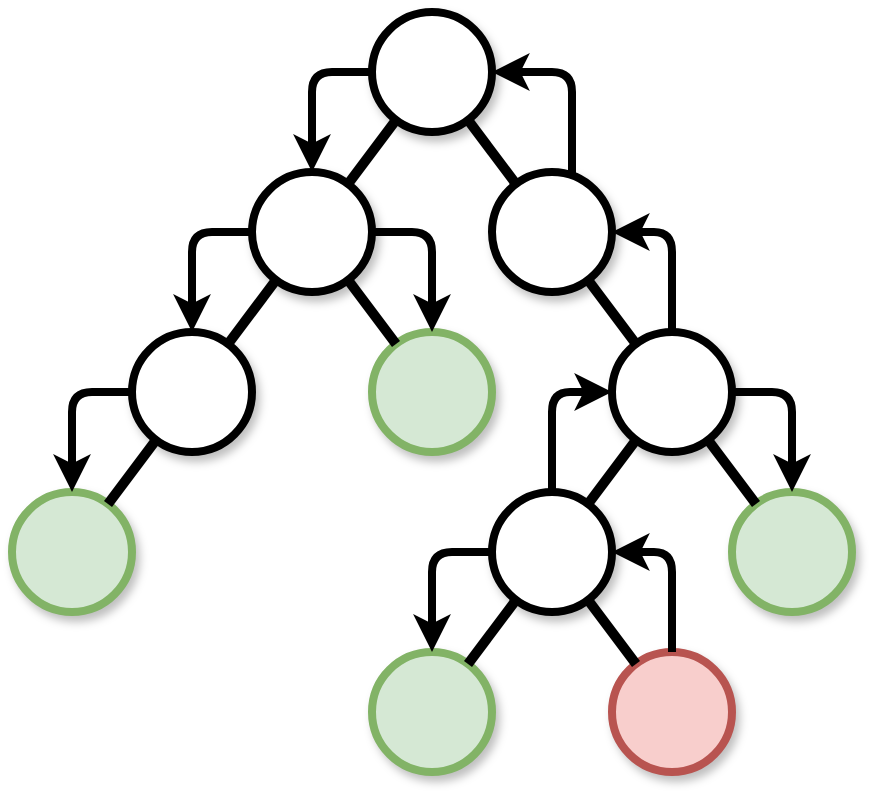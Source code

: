 <mxfile version="10.6.3" type="device"><diagram name="Page-1" id="42789a77-a242-8287-6e28-9cd8cfd52e62"><mxGraphModel dx="1394" dy="727" grid="1" gridSize="10" guides="1" tooltips="1" connect="1" arrows="1" fold="1" page="1" pageScale="1" pageWidth="1100" pageHeight="850" background="#ffffff" math="0" shadow="0"><root><mxCell id="0"/><mxCell id="1" parent="0"/><mxCell id="1ea317790d2ca983-1" value="" style="ellipse;whiteSpace=wrap;html=1;rounded=0;shadow=1;comic=0;labelBackgroundColor=none;strokeColor=#000000;strokeWidth=4;fillColor=#FFFFFF;fontFamily=Verdana;fontSize=12;fontColor=#000000;align=center;" parent="1" vertex="1"><mxGeometry x="480" y="120" width="60" height="60" as="geometry"/></mxCell><mxCell id="47mYW7NFuvpCAbBnmObI-4" value="" style="ellipse;whiteSpace=wrap;html=1;rounded=0;shadow=1;comic=0;labelBackgroundColor=none;strokeColor=#000000;strokeWidth=4;fillColor=#FFFFFF;fontFamily=Verdana;fontSize=12;fontColor=#000000;align=center;" parent="1" vertex="1"><mxGeometry x="420" y="200" width="60" height="60" as="geometry"/></mxCell><mxCell id="47mYW7NFuvpCAbBnmObI-5" value="" style="ellipse;whiteSpace=wrap;html=1;rounded=0;shadow=1;comic=0;labelBackgroundColor=none;strokeColor=#000000;strokeWidth=4;fillColor=#FFFFFF;fontFamily=Verdana;fontSize=12;fontColor=#000000;align=center;" parent="1" vertex="1"><mxGeometry x="540" y="200" width="60" height="60" as="geometry"/></mxCell><mxCell id="47mYW7NFuvpCAbBnmObI-6" value="" style="ellipse;whiteSpace=wrap;html=1;rounded=0;shadow=1;comic=0;labelBackgroundColor=none;strokeColor=#000000;strokeWidth=4;fillColor=#FFFFFF;fontFamily=Verdana;fontSize=12;fontColor=#000000;align=center;" parent="1" vertex="1"><mxGeometry x="600" y="280" width="60" height="60" as="geometry"/></mxCell><mxCell id="47mYW7NFuvpCAbBnmObI-7" value="" style="ellipse;whiteSpace=wrap;html=1;rounded=0;shadow=1;comic=0;labelBackgroundColor=none;strokeColor=#82b366;strokeWidth=4;fillColor=#d5e8d4;fontFamily=Verdana;fontSize=12;align=center;" parent="1" vertex="1"><mxGeometry x="480" y="280" width="60" height="60" as="geometry"/></mxCell><mxCell id="47mYW7NFuvpCAbBnmObI-8" value="" style="ellipse;whiteSpace=wrap;html=1;rounded=0;shadow=1;comic=0;labelBackgroundColor=none;strokeColor=#000000;strokeWidth=4;fillColor=#FFFFFF;fontFamily=Verdana;fontSize=12;fontColor=#000000;align=center;" parent="1" vertex="1"><mxGeometry x="360" y="280" width="60" height="60" as="geometry"/></mxCell><mxCell id="47mYW7NFuvpCAbBnmObI-9" value="" style="ellipse;whiteSpace=wrap;html=1;rounded=0;shadow=1;comic=0;labelBackgroundColor=none;strokeColor=#82b366;strokeWidth=4;fillColor=#d5e8d4;fontFamily=Verdana;fontSize=12;align=center;" parent="1" vertex="1"><mxGeometry x="660" y="360" width="60" height="60" as="geometry"/></mxCell><mxCell id="47mYW7NFuvpCAbBnmObI-10" value="" style="ellipse;whiteSpace=wrap;html=1;rounded=0;shadow=1;comic=0;labelBackgroundColor=none;strokeColor=#000000;strokeWidth=4;fillColor=#FFFFFF;fontFamily=Verdana;fontSize=12;fontColor=#000000;align=center;" parent="1" vertex="1"><mxGeometry x="540" y="360" width="60" height="60" as="geometry"/></mxCell><mxCell id="47mYW7NFuvpCAbBnmObI-11" value="" style="ellipse;whiteSpace=wrap;html=1;rounded=0;shadow=1;comic=0;labelBackgroundColor=none;strokeColor=#82b366;strokeWidth=4;fillColor=#d5e8d4;fontFamily=Verdana;fontSize=12;align=center;" parent="1" vertex="1"><mxGeometry x="480" y="440" width="60" height="60" as="geometry"/></mxCell><mxCell id="47mYW7NFuvpCAbBnmObI-12" value="" style="endArrow=none;html=1;strokeWidth=5;" parent="1" source="47mYW7NFuvpCAbBnmObI-5" target="1ea317790d2ca983-1" edge="1"><mxGeometry width="50" height="50" relative="1" as="geometry"><mxPoint x="360" y="580" as="sourcePoint"/><mxPoint x="410" y="530" as="targetPoint"/></mxGeometry></mxCell><mxCell id="47mYW7NFuvpCAbBnmObI-14" value="" style="endArrow=none;html=1;strokeWidth=5;" parent="1" source="47mYW7NFuvpCAbBnmObI-5" target="47mYW7NFuvpCAbBnmObI-6" edge="1"><mxGeometry width="50" height="50" relative="1" as="geometry"><mxPoint x="562" y="216" as="sourcePoint"/><mxPoint x="720" y="170" as="targetPoint"/></mxGeometry></mxCell><mxCell id="47mYW7NFuvpCAbBnmObI-15" value="" style="endArrow=none;html=1;strokeWidth=5;" parent="1" source="47mYW7NFuvpCAbBnmObI-9" target="47mYW7NFuvpCAbBnmObI-6" edge="1"><mxGeometry width="50" height="50" relative="1" as="geometry"><mxPoint x="598" y="264" as="sourcePoint"/><mxPoint x="622" y="296" as="targetPoint"/></mxGeometry></mxCell><mxCell id="47mYW7NFuvpCAbBnmObI-16" value="" style="endArrow=none;html=1;strokeWidth=5;" parent="1" source="47mYW7NFuvpCAbBnmObI-6" target="47mYW7NFuvpCAbBnmObI-10" edge="1"><mxGeometry width="50" height="50" relative="1" as="geometry"><mxPoint x="682" y="376" as="sourcePoint"/><mxPoint x="658" y="344" as="targetPoint"/></mxGeometry></mxCell><mxCell id="47mYW7NFuvpCAbBnmObI-17" value="" style="endArrow=none;html=1;strokeWidth=5;" parent="1" source="47mYW7NFuvpCAbBnmObI-10" target="47mYW7NFuvpCAbBnmObI-11" edge="1"><mxGeometry width="50" height="50" relative="1" as="geometry"><mxPoint x="622" y="344" as="sourcePoint"/><mxPoint x="598" y="376" as="targetPoint"/></mxGeometry></mxCell><mxCell id="47mYW7NFuvpCAbBnmObI-18" value="" style="endArrow=none;html=1;strokeWidth=5;" parent="1" source="47mYW7NFuvpCAbBnmObI-7" target="47mYW7NFuvpCAbBnmObI-4" edge="1"><mxGeometry width="50" height="50" relative="1" as="geometry"><mxPoint x="562" y="424" as="sourcePoint"/><mxPoint x="538" y="456" as="targetPoint"/></mxGeometry></mxCell><mxCell id="47mYW7NFuvpCAbBnmObI-19" value="" style="endArrow=none;html=1;strokeWidth=5;" parent="1" source="47mYW7NFuvpCAbBnmObI-4" target="1ea317790d2ca983-1" edge="1"><mxGeometry width="50" height="50" relative="1" as="geometry"><mxPoint x="502" y="296" as="sourcePoint"/><mxPoint x="478" y="264" as="targetPoint"/></mxGeometry></mxCell><mxCell id="47mYW7NFuvpCAbBnmObI-20" value="" style="endArrow=none;html=1;strokeWidth=5;" parent="1" source="47mYW7NFuvpCAbBnmObI-4" target="47mYW7NFuvpCAbBnmObI-8" edge="1"><mxGeometry width="50" height="50" relative="1" as="geometry"><mxPoint x="478" y="216" as="sourcePoint"/><mxPoint x="502" y="184" as="targetPoint"/></mxGeometry></mxCell><mxCell id="47mYW7NFuvpCAbBnmObI-21" value="" style="ellipse;whiteSpace=wrap;html=1;rounded=0;shadow=1;comic=0;labelBackgroundColor=none;strokeColor=#82b366;strokeWidth=4;fillColor=#d5e8d4;fontFamily=Verdana;fontSize=12;align=center;" parent="1" vertex="1"><mxGeometry x="300" y="360" width="60" height="60" as="geometry"/></mxCell><mxCell id="47mYW7NFuvpCAbBnmObI-22" value="" style="endArrow=none;html=1;strokeWidth=5;" parent="1" source="47mYW7NFuvpCAbBnmObI-8" target="47mYW7NFuvpCAbBnmObI-21" edge="1"><mxGeometry width="50" height="50" relative="1" as="geometry"><mxPoint x="442" y="264" as="sourcePoint"/><mxPoint x="418" y="296" as="targetPoint"/></mxGeometry></mxCell><mxCell id="47mYW7NFuvpCAbBnmObI-23" value="" style="ellipse;whiteSpace=wrap;html=1;rounded=0;shadow=1;comic=0;labelBackgroundColor=none;strokeColor=#b85450;strokeWidth=4;fillColor=#f8cecc;fontFamily=Verdana;fontSize=12;align=center;" parent="1" vertex="1"><mxGeometry x="600" y="440" width="60" height="60" as="geometry"/></mxCell><mxCell id="47mYW7NFuvpCAbBnmObI-24" value="" style="endArrow=none;html=1;strokeWidth=5;" parent="1" source="47mYW7NFuvpCAbBnmObI-10" target="47mYW7NFuvpCAbBnmObI-23" edge="1"><mxGeometry width="50" height="50" relative="1" as="geometry"><mxPoint x="562" y="424" as="sourcePoint"/><mxPoint x="538" y="456" as="targetPoint"/></mxGeometry></mxCell><mxCell id="47mYW7NFuvpCAbBnmObI-26" value="" style="edgeStyle=segmentEdgeStyle;endArrow=classic;html=1;strokeWidth=4;" parent="1" source="47mYW7NFuvpCAbBnmObI-23" target="47mYW7NFuvpCAbBnmObI-10" edge="1"><mxGeometry width="50" height="50" relative="1" as="geometry"><mxPoint x="610" y="630" as="sourcePoint"/><mxPoint x="660" y="580" as="targetPoint"/><Array as="points"><mxPoint x="630" y="390"/></Array></mxGeometry></mxCell><mxCell id="47mYW7NFuvpCAbBnmObI-27" value="" style="edgeStyle=segmentEdgeStyle;endArrow=classic;html=1;strokeWidth=4;" parent="1" source="47mYW7NFuvpCAbBnmObI-10" target="47mYW7NFuvpCAbBnmObI-11" edge="1"><mxGeometry width="50" height="50" relative="1" as="geometry"><mxPoint x="610" y="480" as="sourcePoint"/><mxPoint x="580" y="430" as="targetPoint"/></mxGeometry></mxCell><mxCell id="47mYW7NFuvpCAbBnmObI-28" value="" style="edgeStyle=segmentEdgeStyle;endArrow=classic;html=1;strokeWidth=4;" parent="1" source="47mYW7NFuvpCAbBnmObI-10" target="47mYW7NFuvpCAbBnmObI-6" edge="1"><mxGeometry width="50" height="50" relative="1" as="geometry"><mxPoint x="550" y="400" as="sourcePoint"/><mxPoint x="520" y="450" as="targetPoint"/><Array as="points"><mxPoint x="570" y="310"/></Array></mxGeometry></mxCell><mxCell id="47mYW7NFuvpCAbBnmObI-29" value="" style="edgeStyle=segmentEdgeStyle;endArrow=classic;html=1;strokeWidth=4;" parent="1" source="47mYW7NFuvpCAbBnmObI-6" target="47mYW7NFuvpCAbBnmObI-9" edge="1"><mxGeometry width="50" height="50" relative="1" as="geometry"><mxPoint x="610" y="400" as="sourcePoint"/><mxPoint x="640" y="350" as="targetPoint"/></mxGeometry></mxCell><mxCell id="47mYW7NFuvpCAbBnmObI-32" value="" style="edgeStyle=segmentEdgeStyle;endArrow=classic;html=1;strokeWidth=4;" parent="1" source="47mYW7NFuvpCAbBnmObI-6" target="47mYW7NFuvpCAbBnmObI-5" edge="1"><mxGeometry width="50" height="50" relative="1" as="geometry"><mxPoint x="670" y="320" as="sourcePoint"/><mxPoint x="700" y="370" as="targetPoint"/><Array as="points"><mxPoint x="630" y="230"/></Array></mxGeometry></mxCell><mxCell id="47mYW7NFuvpCAbBnmObI-33" value="" style="edgeStyle=segmentEdgeStyle;endArrow=classic;html=1;strokeWidth=4;" parent="1" source="47mYW7NFuvpCAbBnmObI-5" target="1ea317790d2ca983-1" edge="1"><mxGeometry width="50" height="50" relative="1" as="geometry"><mxPoint x="610" y="320" as="sourcePoint"/><mxPoint x="580" y="270" as="targetPoint"/><Array as="points"><mxPoint x="580" y="150"/></Array></mxGeometry></mxCell><mxCell id="47mYW7NFuvpCAbBnmObI-34" value="" style="edgeStyle=segmentEdgeStyle;endArrow=classic;html=1;strokeWidth=4;" parent="1" source="1ea317790d2ca983-1" target="47mYW7NFuvpCAbBnmObI-4" edge="1"><mxGeometry width="50" height="50" relative="1" as="geometry"><mxPoint x="550" y="240" as="sourcePoint"/><mxPoint x="520" y="190" as="targetPoint"/></mxGeometry></mxCell><mxCell id="47mYW7NFuvpCAbBnmObI-35" value="" style="edgeStyle=segmentEdgeStyle;endArrow=classic;html=1;strokeWidth=4;" parent="1" source="47mYW7NFuvpCAbBnmObI-4" target="47mYW7NFuvpCAbBnmObI-7" edge="1"><mxGeometry width="50" height="50" relative="1" as="geometry"><mxPoint x="490" y="160" as="sourcePoint"/><mxPoint x="460" y="210" as="targetPoint"/></mxGeometry></mxCell><mxCell id="47mYW7NFuvpCAbBnmObI-36" value="" style="edgeStyle=segmentEdgeStyle;endArrow=classic;html=1;strokeWidth=4;" parent="1" source="47mYW7NFuvpCAbBnmObI-4" target="47mYW7NFuvpCAbBnmObI-8" edge="1"><mxGeometry width="50" height="50" relative="1" as="geometry"><mxPoint x="490" y="240" as="sourcePoint"/><mxPoint x="520" y="290" as="targetPoint"/></mxGeometry></mxCell><mxCell id="47mYW7NFuvpCAbBnmObI-37" value="" style="edgeStyle=segmentEdgeStyle;endArrow=classic;html=1;strokeWidth=4;" parent="1" source="47mYW7NFuvpCAbBnmObI-8" target="47mYW7NFuvpCAbBnmObI-21" edge="1"><mxGeometry width="50" height="50" relative="1" as="geometry"><mxPoint x="430" y="240" as="sourcePoint"/><mxPoint x="400" y="290" as="targetPoint"/></mxGeometry></mxCell></root></mxGraphModel></diagram></mxfile>